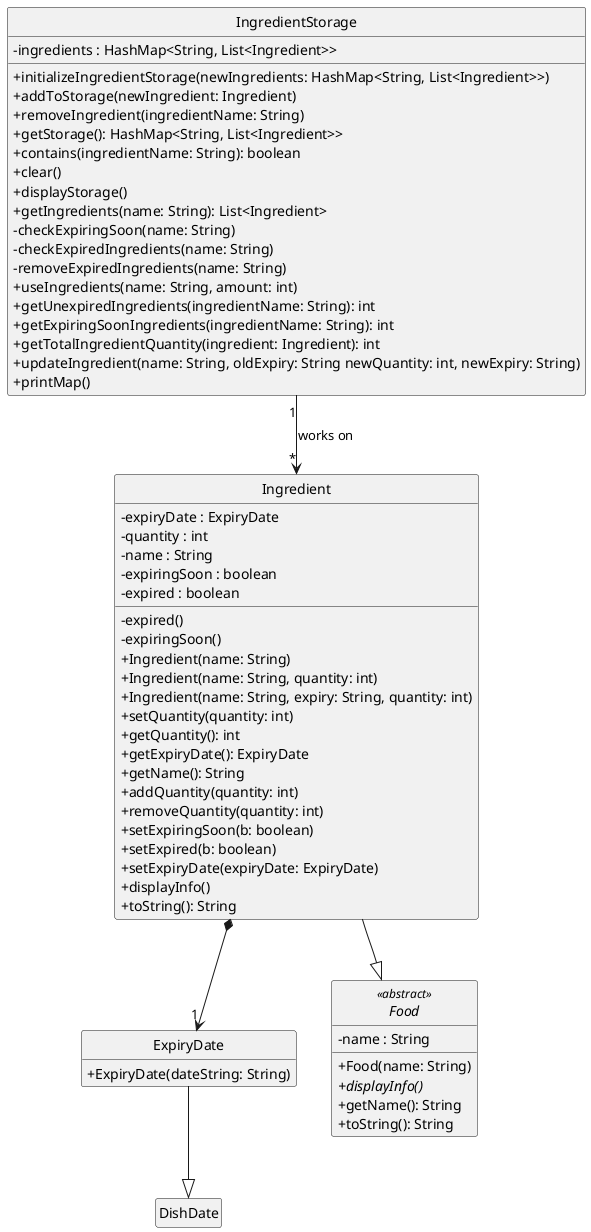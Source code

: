 @startuml
hide circle
hide empty members
skinparam classAttributeIconSize 0

class ExpiryDate {
    + ExpiryDate(dateString: String)
}

abstract class Food <<abstract>> {
    - name : String
    + Food(name: String)
    + displayInfo()  {abstract}
    + getName(): String
    + toString(): String
}

class Ingredient {
    - expiryDate : ExpiryDate
    - quantity : int
    - name : String
    - expiringSoon : boolean
    - expired : boolean
    - expired()
    - expiringSoon()
    + Ingredient(name: String)
    + Ingredient(name: String, quantity: int)
    + Ingredient(name: String, expiry: String, quantity: int)
    + setQuantity(quantity: int)
    + getQuantity(): int
    + getExpiryDate(): ExpiryDate
    + getName(): String
    + addQuantity(quantity: int)
    + removeQuantity(quantity: int)
    + setExpiringSoon(b: boolean)
    + setExpired(b: boolean)
    + setExpiryDate(expiryDate: ExpiryDate)
    + displayInfo()
    + toString(): String
}

class IngredientStorage {
    - ingredients : HashMap<String, List<Ingredient>>
    + initializeIngredientStorage(newIngredients: HashMap<String, List<Ingredient>>)
    + addToStorage(newIngredient: Ingredient)
    + removeIngredient(ingredientName: String)
    + getStorage(): HashMap<String, List<Ingredient>>
    + contains(ingredientName: String): boolean
    + clear()
    + displayStorage()
    + getIngredients(name: String): List<Ingredient>
    - checkExpiringSoon(name: String)
    - checkExpiredIngredients(name: String)
    - removeExpiredIngredients(name: String)
    + useIngredients(name: String, amount: int)
    + getUnexpiredIngredients(ingredientName: String): int
    + getExpiringSoonIngredients(ingredientName: String): int
    + getTotalIngredientQuantity(ingredient: Ingredient): int
    + updateIngredient(name: String, oldExpiry: String newQuantity: int, newExpiry: String)
    + printMap()
}

ExpiryDate --|> DishDate
Ingredient --|> Food
Ingredient *--> "1" ExpiryDate
IngredientStorage "1" --> "*" Ingredient : works on


@enduml
